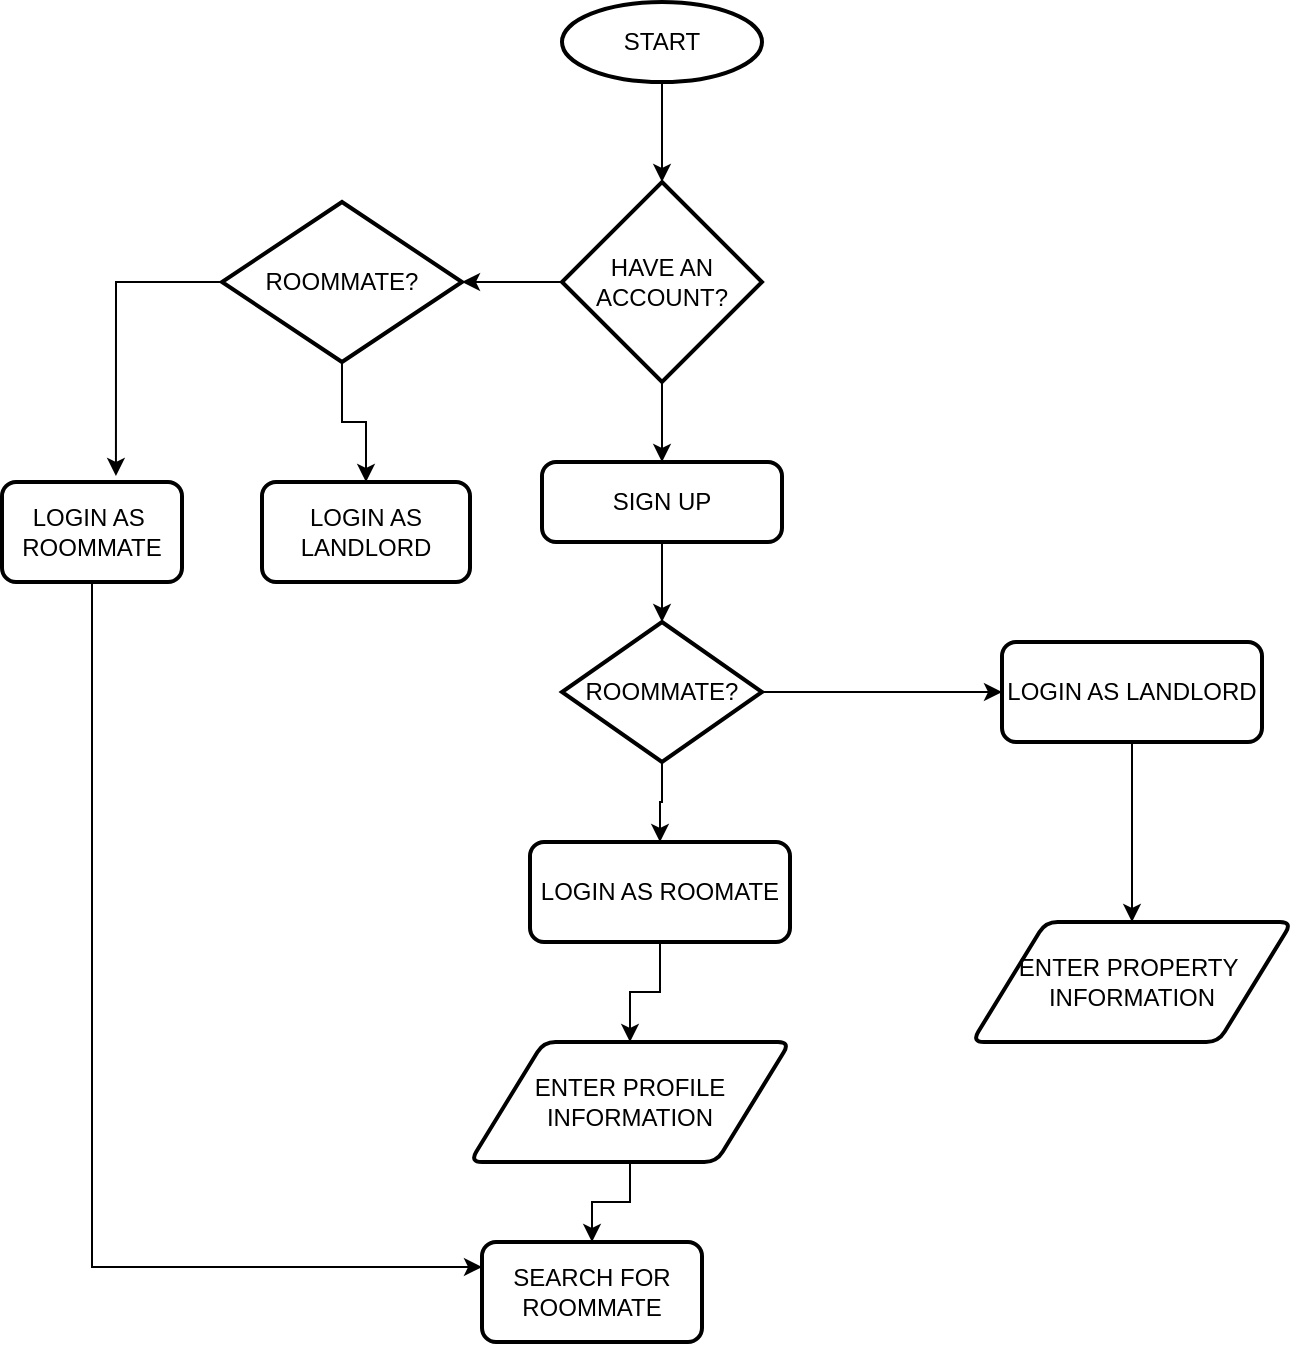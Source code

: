 <mxfile version="21.6.6" type="github">
  <diagram id="C5RBs43oDa-KdzZeNtuy" name="Page-1">
    <mxGraphModel dx="880" dy="459" grid="1" gridSize="10" guides="1" tooltips="1" connect="1" arrows="1" fold="1" page="1" pageScale="1" pageWidth="827" pageHeight="1169" background="none" math="0" shadow="0">
      <root>
        <mxCell id="WIyWlLk6GJQsqaUBKTNV-0" />
        <mxCell id="WIyWlLk6GJQsqaUBKTNV-1" parent="WIyWlLk6GJQsqaUBKTNV-0" />
        <mxCell id="8Zkj71_NseK_AkveXsGC-8" style="edgeStyle=orthogonalEdgeStyle;rounded=0;orthogonalLoop=1;jettySize=auto;html=1;entryX=0.5;entryY=0;entryDx=0;entryDy=0;entryPerimeter=0;" edge="1" parent="WIyWlLk6GJQsqaUBKTNV-1" source="8Zkj71_NseK_AkveXsGC-0" target="8Zkj71_NseK_AkveXsGC-1">
          <mxGeometry relative="1" as="geometry" />
        </mxCell>
        <mxCell id="8Zkj71_NseK_AkveXsGC-0" value="START" style="strokeWidth=2;html=1;shape=mxgraph.flowchart.start_1;whiteSpace=wrap;" vertex="1" parent="WIyWlLk6GJQsqaUBKTNV-1">
          <mxGeometry x="300" y="20" width="100" height="40" as="geometry" />
        </mxCell>
        <mxCell id="8Zkj71_NseK_AkveXsGC-9" style="edgeStyle=orthogonalEdgeStyle;rounded=0;orthogonalLoop=1;jettySize=auto;html=1;entryX=0.5;entryY=0;entryDx=0;entryDy=0;" edge="1" parent="WIyWlLk6GJQsqaUBKTNV-1" source="8Zkj71_NseK_AkveXsGC-1" target="8Zkj71_NseK_AkveXsGC-2">
          <mxGeometry relative="1" as="geometry" />
        </mxCell>
        <mxCell id="8Zkj71_NseK_AkveXsGC-17" value="" style="edgeStyle=orthogonalEdgeStyle;rounded=0;orthogonalLoop=1;jettySize=auto;html=1;" edge="1" parent="WIyWlLk6GJQsqaUBKTNV-1" source="8Zkj71_NseK_AkveXsGC-1" target="8Zkj71_NseK_AkveXsGC-16">
          <mxGeometry relative="1" as="geometry" />
        </mxCell>
        <mxCell id="8Zkj71_NseK_AkveXsGC-1" value="HAVE AN ACCOUNT?" style="strokeWidth=2;html=1;shape=mxgraph.flowchart.decision;whiteSpace=wrap;" vertex="1" parent="WIyWlLk6GJQsqaUBKTNV-1">
          <mxGeometry x="300" y="110" width="100" height="100" as="geometry" />
        </mxCell>
        <mxCell id="8Zkj71_NseK_AkveXsGC-10" value="" style="edgeStyle=orthogonalEdgeStyle;rounded=0;orthogonalLoop=1;jettySize=auto;html=1;" edge="1" parent="WIyWlLk6GJQsqaUBKTNV-1" source="8Zkj71_NseK_AkveXsGC-2" target="8Zkj71_NseK_AkveXsGC-3">
          <mxGeometry relative="1" as="geometry" />
        </mxCell>
        <mxCell id="8Zkj71_NseK_AkveXsGC-2" value="SIGN UP" style="rounded=1;whiteSpace=wrap;html=1;absoluteArcSize=1;arcSize=14;strokeWidth=2;" vertex="1" parent="WIyWlLk6GJQsqaUBKTNV-1">
          <mxGeometry x="290" y="250" width="120" height="40" as="geometry" />
        </mxCell>
        <mxCell id="8Zkj71_NseK_AkveXsGC-11" value="" style="edgeStyle=orthogonalEdgeStyle;rounded=0;orthogonalLoop=1;jettySize=auto;html=1;" edge="1" parent="WIyWlLk6GJQsqaUBKTNV-1" source="8Zkj71_NseK_AkveXsGC-3" target="8Zkj71_NseK_AkveXsGC-5">
          <mxGeometry relative="1" as="geometry" />
        </mxCell>
        <mxCell id="8Zkj71_NseK_AkveXsGC-13" style="edgeStyle=orthogonalEdgeStyle;rounded=0;orthogonalLoop=1;jettySize=auto;html=1;entryX=0;entryY=0.5;entryDx=0;entryDy=0;" edge="1" parent="WIyWlLk6GJQsqaUBKTNV-1" source="8Zkj71_NseK_AkveXsGC-3" target="8Zkj71_NseK_AkveXsGC-4">
          <mxGeometry relative="1" as="geometry" />
        </mxCell>
        <mxCell id="8Zkj71_NseK_AkveXsGC-3" value="ROOMMATE?" style="strokeWidth=2;html=1;shape=mxgraph.flowchart.decision;whiteSpace=wrap;" vertex="1" parent="WIyWlLk6GJQsqaUBKTNV-1">
          <mxGeometry x="300" y="330" width="100" height="70" as="geometry" />
        </mxCell>
        <mxCell id="8Zkj71_NseK_AkveXsGC-14" value="" style="edgeStyle=orthogonalEdgeStyle;rounded=0;orthogonalLoop=1;jettySize=auto;html=1;" edge="1" parent="WIyWlLk6GJQsqaUBKTNV-1" source="8Zkj71_NseK_AkveXsGC-4" target="8Zkj71_NseK_AkveXsGC-7">
          <mxGeometry relative="1" as="geometry" />
        </mxCell>
        <mxCell id="8Zkj71_NseK_AkveXsGC-4" value="LOGIN AS LANDLORD" style="rounded=1;whiteSpace=wrap;html=1;absoluteArcSize=1;arcSize=14;strokeWidth=2;" vertex="1" parent="WIyWlLk6GJQsqaUBKTNV-1">
          <mxGeometry x="520" y="340" width="130" height="50" as="geometry" />
        </mxCell>
        <mxCell id="8Zkj71_NseK_AkveXsGC-12" value="" style="edgeStyle=orthogonalEdgeStyle;rounded=0;orthogonalLoop=1;jettySize=auto;html=1;" edge="1" parent="WIyWlLk6GJQsqaUBKTNV-1" source="8Zkj71_NseK_AkveXsGC-5" target="8Zkj71_NseK_AkveXsGC-6">
          <mxGeometry relative="1" as="geometry" />
        </mxCell>
        <mxCell id="8Zkj71_NseK_AkveXsGC-5" value="LOGIN AS ROOMATE" style="rounded=1;whiteSpace=wrap;html=1;absoluteArcSize=1;arcSize=14;strokeWidth=2;" vertex="1" parent="WIyWlLk6GJQsqaUBKTNV-1">
          <mxGeometry x="284" y="440" width="130" height="50" as="geometry" />
        </mxCell>
        <mxCell id="8Zkj71_NseK_AkveXsGC-23" value="" style="edgeStyle=orthogonalEdgeStyle;rounded=0;orthogonalLoop=1;jettySize=auto;html=1;" edge="1" parent="WIyWlLk6GJQsqaUBKTNV-1" source="8Zkj71_NseK_AkveXsGC-6" target="8Zkj71_NseK_AkveXsGC-22">
          <mxGeometry relative="1" as="geometry" />
        </mxCell>
        <mxCell id="8Zkj71_NseK_AkveXsGC-6" value="ENTER PROFILE INFORMATION" style="shape=parallelogram;html=1;strokeWidth=2;perimeter=parallelogramPerimeter;whiteSpace=wrap;rounded=1;arcSize=12;size=0.23;" vertex="1" parent="WIyWlLk6GJQsqaUBKTNV-1">
          <mxGeometry x="254" y="540" width="160" height="60" as="geometry" />
        </mxCell>
        <mxCell id="8Zkj71_NseK_AkveXsGC-7" value="ENTER PROPERTY&amp;nbsp;&lt;br&gt;INFORMATION" style="shape=parallelogram;html=1;strokeWidth=2;perimeter=parallelogramPerimeter;whiteSpace=wrap;rounded=1;arcSize=12;size=0.23;" vertex="1" parent="WIyWlLk6GJQsqaUBKTNV-1">
          <mxGeometry x="505" y="480" width="160" height="60" as="geometry" />
        </mxCell>
        <mxCell id="8Zkj71_NseK_AkveXsGC-20" value="" style="edgeStyle=orthogonalEdgeStyle;rounded=0;orthogonalLoop=1;jettySize=auto;html=1;" edge="1" parent="WIyWlLk6GJQsqaUBKTNV-1" source="8Zkj71_NseK_AkveXsGC-16" target="8Zkj71_NseK_AkveXsGC-18">
          <mxGeometry relative="1" as="geometry" />
        </mxCell>
        <mxCell id="8Zkj71_NseK_AkveXsGC-21" style="edgeStyle=orthogonalEdgeStyle;rounded=0;orthogonalLoop=1;jettySize=auto;html=1;entryX=0.633;entryY=-0.06;entryDx=0;entryDy=0;entryPerimeter=0;" edge="1" parent="WIyWlLk6GJQsqaUBKTNV-1" source="8Zkj71_NseK_AkveXsGC-16" target="8Zkj71_NseK_AkveXsGC-19">
          <mxGeometry relative="1" as="geometry" />
        </mxCell>
        <mxCell id="8Zkj71_NseK_AkveXsGC-16" value="ROOMMATE?" style="strokeWidth=2;html=1;shape=mxgraph.flowchart.decision;whiteSpace=wrap;" vertex="1" parent="WIyWlLk6GJQsqaUBKTNV-1">
          <mxGeometry x="130" y="120" width="120" height="80" as="geometry" />
        </mxCell>
        <mxCell id="8Zkj71_NseK_AkveXsGC-18" value="LOGIN AS &lt;br&gt;LANDLORD" style="rounded=1;whiteSpace=wrap;html=1;absoluteArcSize=1;arcSize=14;strokeWidth=2;" vertex="1" parent="WIyWlLk6GJQsqaUBKTNV-1">
          <mxGeometry x="150" y="260" width="104" height="50" as="geometry" />
        </mxCell>
        <mxCell id="8Zkj71_NseK_AkveXsGC-25" style="edgeStyle=orthogonalEdgeStyle;rounded=0;orthogonalLoop=1;jettySize=auto;html=1;exitX=0.5;exitY=1;exitDx=0;exitDy=0;entryX=0;entryY=0.25;entryDx=0;entryDy=0;" edge="1" parent="WIyWlLk6GJQsqaUBKTNV-1" source="8Zkj71_NseK_AkveXsGC-19" target="8Zkj71_NseK_AkveXsGC-22">
          <mxGeometry relative="1" as="geometry">
            <mxPoint x="10" y="330" as="sourcePoint" />
            <mxPoint x="230" y="650" as="targetPoint" />
          </mxGeometry>
        </mxCell>
        <mxCell id="8Zkj71_NseK_AkveXsGC-19" value="LOGIN AS&amp;nbsp;&lt;br&gt;ROOMMATE" style="rounded=1;whiteSpace=wrap;html=1;absoluteArcSize=1;arcSize=14;strokeWidth=2;" vertex="1" parent="WIyWlLk6GJQsqaUBKTNV-1">
          <mxGeometry x="20" y="260" width="90" height="50" as="geometry" />
        </mxCell>
        <mxCell id="8Zkj71_NseK_AkveXsGC-22" value="SEARCH FOR ROOMMATE" style="rounded=1;whiteSpace=wrap;html=1;absoluteArcSize=1;arcSize=14;strokeWidth=2;" vertex="1" parent="WIyWlLk6GJQsqaUBKTNV-1">
          <mxGeometry x="260" y="640" width="110" height="50" as="geometry" />
        </mxCell>
      </root>
    </mxGraphModel>
  </diagram>
</mxfile>
